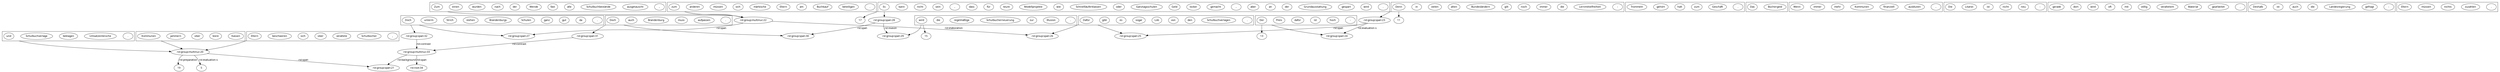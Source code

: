 strict digraph  {
	graph [compound=true,
		newrank=true
	];
	node [fontname="Sans-Serif",
		label="\N"
	];
	edge [fontname="Sans-Serif"];
	subgraph cluster_segment18 {
		graph [rank=same];
		subgraph tokens_segment18 {
			graph [rank=same];
			s2193_16			 [label=gemacht];
			s2193_17			 [label=","];
			s2193_16 -> s2193_17			 [style=invis];
			s2193_15			 [label=locker];
			s2193_15 -> s2193_16			 [style=invis];
			s2193_18			 [label=aber];
			s2193_19			 [label=an];
			s2193_18 -> s2193_19			 [style=invis];
			s2193_20			 [label=der];
			s2193_21			 [label=Grundausstattung];
			s2193_20 -> s2193_21			 [style=invis];
			s2193_19 -> s2193_20			 [style=invis];
			s2193_24			 [label="."];
			s2193_10			 [label=wie];
			s2193_11			 [label=Schnellläuferklassen];
			s2193_10 -> s2193_11			 [style=invis];
			s2193_9			 [label=Modellprojekte];
			s2193_9 -> s2193_10			 [style=invis];
			s2193_6			 [label=dass];
			s2193_7			 [label=für];
			s2193_6 -> s2193_7			 [style=invis];
			s2193_5			 [label=","];
			s2193_5 -> s2193_6			 [style=invis];
			s2193_8			 [label=teure];
			s2193_8 -> s2193_9			 [style=invis];
			s2193_7 -> s2193_8			 [style=invis];
			s2193_2			 [label=kann];
			s2193_3			 [label=nicht];
			s2193_2 -> s2193_3			 [style=invis];
			s2193_1			 [label=Es];
			s2193_1 -> s2193_2			 [style=invis];
			s2193_4			 [label=sein];
			s2193_4 -> s2193_5			 [style=invis];
			s2193_3 -> s2193_4			 [style=invis];
			s2193_14			 [label=Geld];
			s2193_14 -> s2193_15			 [style=invis];
			s2193_17 -> s2193_18			 [style=invis];
			s2193_12			 [label=oder];
			s2193_13			 [label=Ganztagsschulen];
			s2193_12 -> s2193_13			 [style=invis];
			s2193_11 -> s2193_12			 [style=invis];
			s2193_13 -> s2193_14			 [style=invis];
			s2193_22			 [label=gespart];
			s2193_21 -> s2193_22			 [style=invis];
			s2193_23			 [label=wird];
			s2193_22 -> s2193_23			 [style=invis];
			s2193_23 -> s2193_24			 [style=invis];
		}
	}
	subgraph cluster_segment6 {
		graph [rank=same];
		subgraph tokens_segment6 {
			graph [rank=same];
			s2184_2			 [label=unterm];
			s2184_3			 [label=Strich];
			s2184_2 -> s2184_3			 [style=invis];
			s2184_1			 [label=Doch];
			s2184_1 -> s2184_2			 [style=invis];
			s2184_4			 [label=stehen];
			s2184_5			 [label=Brandenburgs];
			s2184_4 -> s2184_5			 [style=invis];
			s2184_3 -> s2184_4			 [style=invis];
			s2184_6			 [label=Schulen];
			s2184_7			 [label=ganz];
			s2184_6 -> s2184_7			 [style=invis];
			s2184_5 -> s2184_6			 [style=invis];
			s2184_8			 [label=gut];
			s2184_9			 [label=da];
			s2184_8 -> s2184_9			 [style=invis];
			s2184_7 -> s2184_8			 [style=invis];
			s2184_10			 [label="."];
			s2184_9 -> s2184_10			 [style=invis];
		}
	}
	subgraph cluster_segment10 {
		graph [rank=same];
		subgraph tokens_segment10 {
			graph [rank=same];
			s2187_11			 [label=":"];
			s2187_6			 [label=gilt];
			s2187_7			 [label=noch];
			s2187_6 -> s2187_7			 [style=invis];
			s2187_5			 [label=Bundesländern];
			s2187_5 -> s2187_6			 [style=invis];
			s2187_8			 [label=immer];
			s2187_9			 [label=die];
			s2187_8 -> s2187_9			 [style=invis];
			s2187_7 -> s2187_8			 [style=invis];
			s2187_2			 [label=in];
			s2187_3			 [label=vielen];
			s2187_2 -> s2187_3			 [style=invis];
			s2187_1			 [label=Denn];
			s2187_1 -> s2187_2			 [style=invis];
			s2187_4			 [label=alten];
			s2187_4 -> s2187_5			 [style=invis];
			s2187_3 -> s2187_4			 [style=invis];
			s2187_10			 [label=Lernmittelfreiheit];
			s2187_10 -> s2187_11			 [style=invis];
			s2187_9 -> s2187_10			 [style=invis];
		}
	}
	subgraph cluster_segment5 {
		graph [rank=same];
		subgraph tokens_segment5 {
			graph [rank=same];
			s2183_5			 [label=Geschäft];
			s2183_6			 [label="."];
			s2183_5 -> s2183_6			 [style=invis];
			s2183_3			 [label=halt];
			s2183_4			 [label=zum];
			s2183_3 -> s2183_4			 [style=invis];
			s2183_4 -> s2183_5			 [style=invis];
			s2183_1			 [label=Trommeln];
			s2183_2			 [label=gehört];
			s2183_1 -> s2183_2			 [style=invis];
			s2183_2 -> s2183_3			 [style=invis];
		}
	}
	subgraph cluster_segment1 {
		graph [rank=same];
		subgraph tokens_segment1 {
			graph [rank=same];
			s2180_1			 [label=Das];
			s2180_2			 [label=Büchergeld];
			s2180_1 -> s2180_2			 [style=invis];
		}
	}
	subgraph cluster_segment3 {
		graph [rank=same];
		subgraph tokens_segment3 {
			graph [rank=same];
			s2182_12			 [label=Kassen];
			s2182_8			 [label=Kommunen];
			s2182_9			 [label=jammern];
			s2182_8 -> s2182_9			 [style=invis];
			s2182_10			 [label=über];
			s2182_9 -> s2182_10			 [style=invis];
			s2182_11			 [label=leere];
			s2182_10 -> s2182_11			 [style=invis];
			s2182_11 -> s2182_12			 [style=invis];
		}
	}
	subgraph cluster_segment15 {
		graph [rank=same];
		subgraph tokens_segment15 {
			graph [rank=same];
			s2191_1			 [label=Wenn];
			s2191_2			 [label=immer];
			s2191_1 -> s2191_2			 [style=invis];
			s2191_3			 [label=mehr];
			s2191_2 -> s2191_3			 [style=invis];
			s2191_4			 [label=Kommunen];
			s2191_3 -> s2191_4			 [style=invis];
			s2191_5			 [label=finanziell];
			s2191_4 -> s2191_5			 [style=invis];
			s2191_6			 [label=ausbluten];
			s2191_5 -> s2191_6			 [style=invis];
			s2191_7			 [label=","];
			s2191_6 -> s2191_7			 [style=invis];
		}
	}
	subgraph cluster_segment19 {
		graph [rank=same];
		subgraph tokens_segment19 {
			graph [rank=same];
			s2181_5			 [label=neu];
			s2181_6			 [label=":"];
			s2181_5 -> s2181_6			 [style=invis];
			s2181_1			 [label=Die];
			s2181_2			 [label=Litanei];
			s2181_1 -> s2181_2			 [style=invis];
			s2181_3			 [label=ist];
			s2181_2 -> s2181_3			 [style=invis];
			s2181_4			 [label=nicht];
			s2181_3 -> s2181_4			 [style=invis];
			s2181_4 -> s2181_5			 [style=invis];
		}
	}
	subgraph cluster_segment14 {
		graph [rank=same];
		subgraph tokens_segment14 {
			graph [rank=same];
			s2190_1			 [label=Doch];
			s2190_2			 [label=auch];
			s2190_1 -> s2190_2			 [style=invis];
			s2190_3			 [label=Brandenburg];
			s2190_2 -> s2190_3			 [style=invis];
			s2190_4			 [label=muss];
			s2190_5			 [label=aufpassen];
			s2190_4 -> s2190_5			 [style=invis];
			s2190_3 -> s2190_4			 [style=invis];
			s2190_6			 [label="."];
			s2190_5 -> s2190_6			 [style=invis];
		}
	}
	subgraph cluster_segment2 {
		graph [rank=same];
		subgraph tokens_segment2 {
			graph [rank=same];
			s2182_6			 [label=Schulbücher];
			s2182_7			 [label=","];
			s2182_6 -> s2182_7			 [style=invis];
			s2182_5			 [label=veraltete];
			s2182_5 -> s2182_6			 [style=invis];
			s2182_2			 [label=beschweren];
			s2182_3			 [label=sich];
			s2182_2 -> s2182_3			 [style=invis];
			s2182_1			 [label=Eltern];
			s2182_1 -> s2182_2			 [style=invis];
			s2182_4			 [label=über];
			s2182_4 -> s2182_5			 [style=invis];
			s2182_3 -> s2182_4			 [style=invis];
		}
	}
	subgraph cluster_segment4 {
		graph [rank=same];
		subgraph tokens_segment4 {
			graph [rank=same];
			s2182_17			 [label="."];
			s2182_16			 [label=Umsatzeinbrüche];
			s2182_16 -> s2182_17			 [style=invis];
			s2182_15			 [label=beklagen];
			s2182_15 -> s2182_16			 [style=invis];
			s2182_14			 [label=Schulbuchverlage];
			s2182_14 -> s2182_15			 [style=invis];
			s2182_13			 [label=und];
			s2182_13 -> s2182_14			 [style=invis];
		}
	}
	subgraph cluster_segment12 {
		graph [rank=same];
		subgraph tokens_segment12 {
			graph [rank=same];
			s2189_4			 [label=ist];
			s2189_5			 [label=hoch];
			s2189_4 -> s2189_5			 [style=invis];
			s2189_3			 [label=dafür];
			s2189_3 -> s2189_4			 [style=invis];
			s2189_2			 [label=Preis];
			s2189_2 -> s2189_3			 [style=invis];
			s2189_1			 [label=Der];
			s2189_1 -> s2189_2			 [style=invis];
			s2189_6			 [label="-"];
			s2189_5 -> s2189_6			 [style=invis];
		}
	}
	subgraph cluster_segment16 {
		graph [rank=same];
		subgraph tokens_segment16 {
			graph [rank=same];
			s2191_14			 [label="."];
			s2191_13			 [label=Illusion];
			s2191_13 -> s2191_14			 [style=invis];
			s2191_12			 [label=zur];
			s2191_12 -> s2191_13			 [style=invis];
			s2191_11			 [label=Schulbucherneuerung];
			s2191_11 -> s2191_12			 [style=invis];
			s2191_10			 [label=regelmäßige];
			s2191_10 -> s2191_11			 [style=invis];
			s2191_9			 [label=die];
			s2191_9 -> s2191_10			 [style=invis];
			s2191_8			 [label=wird];
			s2191_8 -> s2191_9			 [style=invis];
		}
	}
	subgraph cluster_segment13 {
		graph [rank=same];
		subgraph tokens_segment13 {
			graph [rank=same];
			s2189_15			 [label=gearbeitet];
			s2189_16			 [label="."];
			s2189_15 -> s2189_16			 [style=invis];
			s2189_9			 [label=wird];
			s2189_10			 [label=oft];
			s2189_9 -> s2189_10			 [style=invis];
			s2189_11			 [label=mit];
			s2189_10 -> s2189_11			 [style=invis];
			s2189_7			 [label=gerade];
			s2189_8			 [label=dort];
			s2189_7 -> s2189_8			 [style=invis];
			s2189_8 -> s2189_9			 [style=invis];
			s2189_13			 [label=veraltetem];
			s2189_14			 [label=Material];
			s2189_13 -> s2189_14			 [style=invis];
			s2189_12			 [label=völlig];
			s2189_11 -> s2189_12			 [style=invis];
			s2189_12 -> s2189_13			 [style=invis];
			s2189_14 -> s2189_15			 [style=invis];
		}
	}
	subgraph cluster_segment17 {
		graph [rank=same];
		subgraph tokens_segment17 {
			graph [rank=same];
			s2192_7			 [label=":"];
			s2192_5			 [label=Landesregierung];
			s2192_6			 [label=gefragt];
			s2192_5 -> s2192_6			 [style=invis];
			s2192_6 -> s2192_7			 [style=invis];
			s2192_3			 [label=auch];
			s2192_4			 [label=die];
			s2192_3 -> s2192_4			 [style=invis];
			s2192_4 -> s2192_5			 [style=invis];
			s2192_1			 [label=Deshalb];
			s2192_2			 [label=ist];
			s2192_1 -> s2192_2			 [style=invis];
			s2192_2 -> s2192_3			 [style=invis];
		}
	}
	subgraph cluster_segment9 {
		graph [rank=same];
		subgraph tokens_segment9 {
			graph [rank=same];
			s2186_3			 [label=es];
			s2186_4			 [label=sogar];
			s2186_3 -> s2186_4			 [style=invis];
			s2186_5			 [label=Lob];
			s2186_4 -> s2186_5			 [style=invis];
			s2186_1			 [label=Dafür];
			s2186_2			 [label=gibt];
			s2186_1 -> s2186_2			 [style=invis];
			s2186_2 -> s2186_3			 [style=invis];
			s2186_7			 [label=den];
			s2186_8			 [label=Schulbuchverlagen];
			s2186_7 -> s2186_8			 [style=invis];
			s2186_9			 [label="."];
			s2186_8 -> s2186_9			 [style=invis];
			s2186_6			 [label=von];
			s2186_5 -> s2186_6			 [style=invis];
			s2186_6 -> s2186_7			 [style=invis];
		}
	}
	subgraph cluster_segment7 {
		graph [rank=same];
		subgraph tokens_segment7 {
			graph [rank=same];
			s2185_1			 [label=Zum];
			s2185_2			 [label=einen];
			s2185_1 -> s2185_2			 [style=invis];
			s2185_3			 [label=wurden];
			s2185_2 -> s2185_3			 [style=invis];
			s2185_4			 [label=nach];
			s2185_3 -> s2185_4			 [style=invis];
			s2185_5			 [label=der];
			s2185_4 -> s2185_5			 [style=invis];
			s2185_6			 [label=Wende];
			s2185_5 -> s2185_6			 [style=invis];
			s2185_7			 [label=fast];
			s2185_6 -> s2185_7			 [style=invis];
			s2185_8			 [label=alle];
			s2185_7 -> s2185_8			 [style=invis];
			s2185_9			 [label=Schulbuchbestände];
			s2185_8 -> s2185_9			 [style=invis];
			s2185_10			 [label=ausgetauscht];
			s2185_9 -> s2185_10			 [style=invis];
			s2185_11			 [label=","];
			s2185_10 -> s2185_11			 [style=invis];
		}
	}
	subgraph cluster_segment11 {
		graph [rank=same];
		subgraph tokens_segment11 {
			graph [rank=same];
			s2188_5			 [label="."];
			s2188_1			 [label=Eltern];
			s2188_2			 [label=müssen];
			s2188_1 -> s2188_2			 [style=invis];
			s2188_3			 [label=nichts];
			s2188_2 -> s2188_3			 [style=invis];
			s2188_4			 [label=zuzahlen];
			s2188_3 -> s2188_4			 [style=invis];
			s2188_4 -> s2188_5			 [style=invis];
		}
	}
	subgraph cluster_segment8 {
		graph [rank=same];
		subgraph tokens_segment8 {
			graph [rank=same];
			s2185_21			 [label="."];
			s2185_20			 [label=beteiligen];
			s2185_20 -> s2185_21			 [style=invis];
			s2185_15			 [label=sich];
			s2185_16			 [label=märkische];
			s2185_15 -> s2185_16			 [style=invis];
			s2185_14			 [label=müssen];
			s2185_14 -> s2185_15			 [style=invis];
			s2185_13			 [label=anderen];
			s2185_13 -> s2185_14			 [style=invis];
			s2185_12			 [label=zum];
			s2185_12 -> s2185_13			 [style=invis];
			s2185_19			 [label=Buchkauf];
			s2185_19 -> s2185_20			 [style=invis];
			s2185_18			 [label=am];
			s2185_18 -> s2185_19			 [style=invis];
			s2185_17			 [label=Eltern];
			s2185_17 -> s2185_18			 [style=invis];
			s2185_16 -> s2185_17			 [style=invis];
		}
	}
	22	 [label="rst:group:multinuc:22"];
	s2185_1 -> 22	 [ltail=cluster_segment7];
	25	 [label="rst:group:span:25"];
	s2186_1 -> 25	 [ltail=cluster_segment9];
	26	 [label="rst:group:span:26"];
	s2186_1 -> 26	 [ltail=cluster_segment9];
	20	 [label="rst:group:multinuc:20"];
	s2182_1 -> 20	 [ltail=cluster_segment2];
	s2182_13 -> 20	 [ltail=cluster_segment4];
	30	 [label="rst:group:span:30"];
	s2190_1 -> 30	 [ltail=cluster_segment14];
	31	 [label="rst:group:span:31"];
	s2190_1 -> 31	 [ltail=cluster_segment14];
	27	 [label="rst:group:span:27"];
	s2184_1 -> 27	 [ltail=cluster_segment6];
	32	 [label="rst:group:span:32"];
	s2184_1 -> 32	 [ltail=cluster_segment6];
	s2185_12 -> 22	 [ltail=cluster_segment8];
	28	 [label="rst:group:span:28"];
	s2193_1 -> 28	 [ltail=cluster_segment18];
	s2193_1 -> 17	 [ltail=cluster_segment18];
	23	 [label="rst:group:span:23"];
	s2187_1 -> 23	 [ltail=cluster_segment10];
	s2187_1 -> 11	 [ltail=cluster_segment10];
	24	 [label="rst:group:span:24"];
	s2189_1 -> 24	 [ltail=cluster_segment12];
	s2189_1 -> 13	 [ltail=cluster_segment12];
	29	 [label="rst:group:span:29"];
	s2191_8 -> 29	 [ltail=cluster_segment16];
	s2191_8 -> 15	 [ltail=cluster_segment16];
	s2182_8 -> 20	 [ltail=cluster_segment3];
	21	 [label="rst:group:span:21"];
	20 -> 21	 [label="rst:span"];
	20 -> 19	 [label="rst:preparation"];
	20 -> 5	 [label="rst:evaluation-s"];
	22 -> 26	 [label="rst:elaboration"];
	22 -> 27	 [label="rst:span"];
	23 -> 24	 [label="rst:evaluation-s"];
	23 -> 25	 [label="rst:span"];
	28 -> 29	 [label="rst:reason"];
	28 -> 30	 [label="rst:span"];
	33	 [label="rst:group:multinuc:33"];
	31 -> 33	 [label="rst:contrast"];
	32 -> 33	 [label="rst:contrast"];
	33 -> 21	 [label="rst:background"];
	34	 [label="rst:root:34"];
	33 -> 34	 [label="rst:span"];
}
